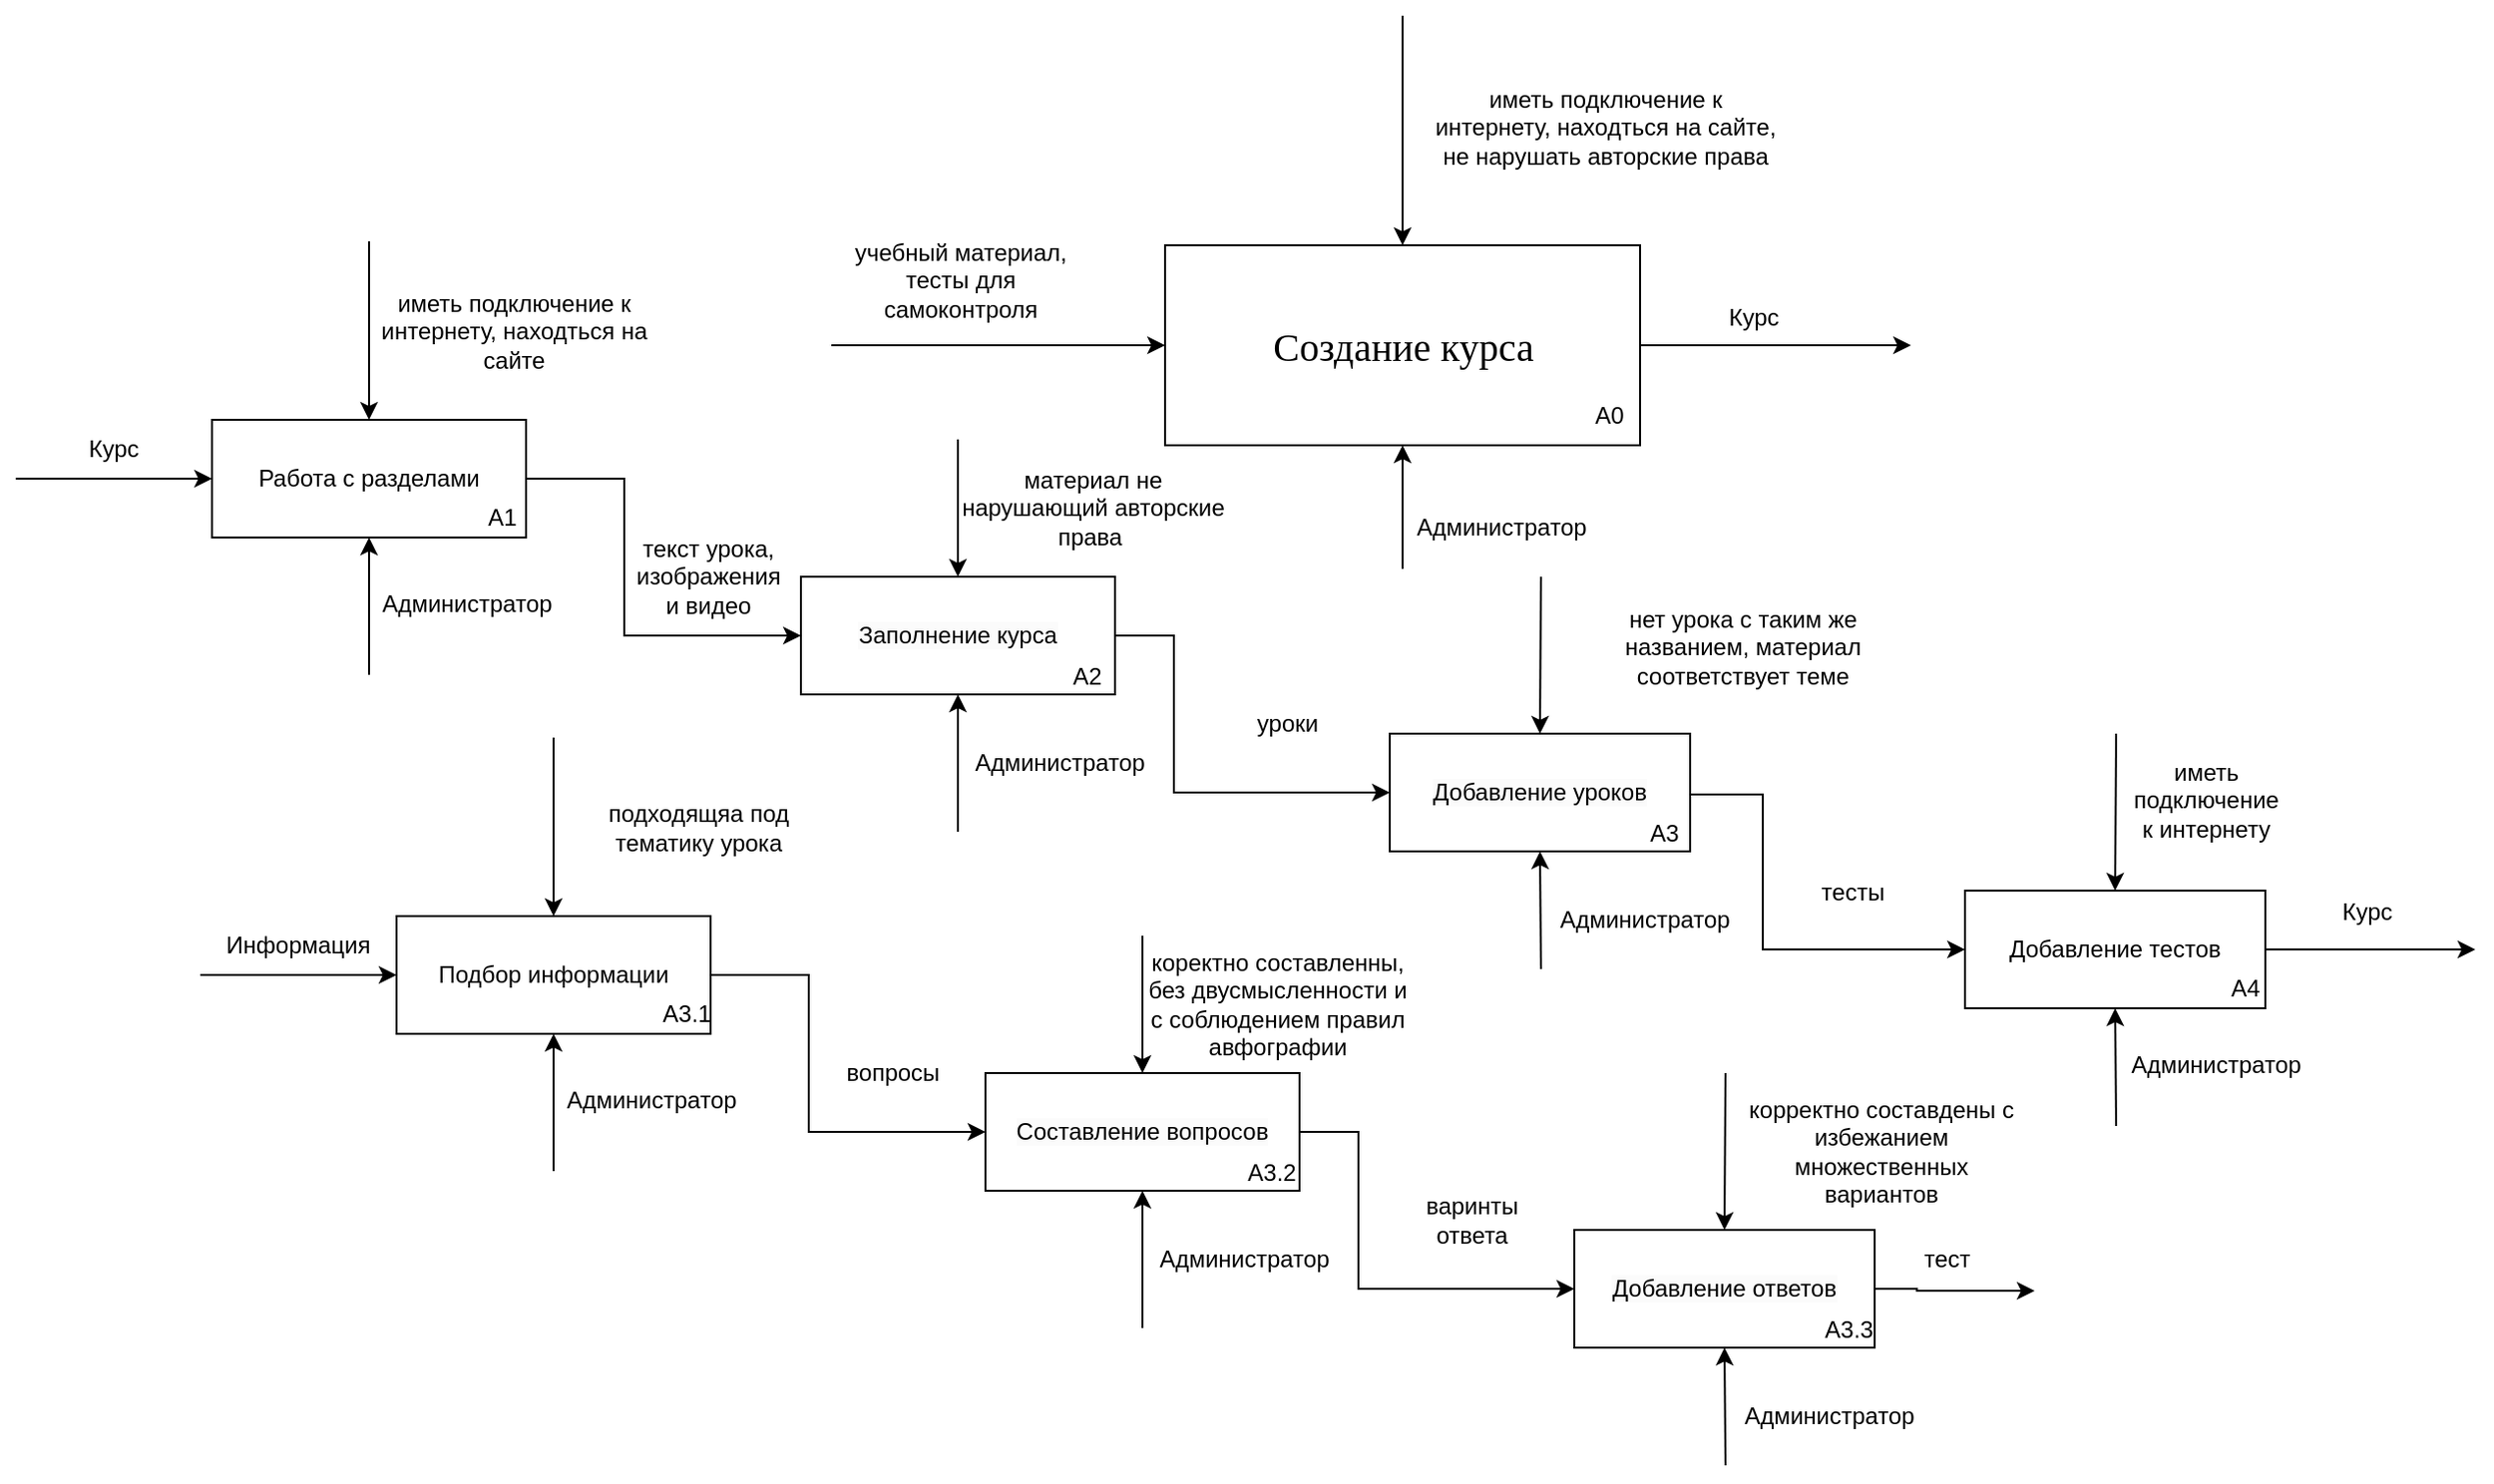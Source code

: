 <mxfile version="25.0.1">
  <diagram name="Страница — 1" id="7LHV4ycNqsQ8m1l04sAO">
    <mxGraphModel dx="2072" dy="1228" grid="0" gridSize="10" guides="1" tooltips="1" connect="1" arrows="1" fold="1" page="1" pageScale="1" pageWidth="2339" pageHeight="3300" math="0" shadow="0">
      <root>
        <mxCell id="0" />
        <mxCell id="1" parent="0" />
        <mxCell id="wrjr4zWvlbEoYJj3tI5p-1" value="&lt;font face=&quot;Times New Roman&quot;&gt;&lt;span style=&quot;font-size: 20px;&quot;&gt;Создание курса&lt;/span&gt;&lt;/font&gt;" style="rounded=0;whiteSpace=wrap;html=1;" parent="1" vertex="1">
          <mxGeometry x="881.5" y="538" width="242" height="102" as="geometry" />
        </mxCell>
        <mxCell id="wrjr4zWvlbEoYJj3tI5p-2" value="А0" style="text;html=1;strokeColor=none;fillColor=none;align=center;verticalAlign=middle;whiteSpace=wrap;rounded=0;" parent="1" vertex="1">
          <mxGeometry x="1077.5" y="610" width="60" height="30" as="geometry" />
        </mxCell>
        <mxCell id="wrjr4zWvlbEoYJj3tI5p-3" value="" style="endArrow=classic;html=1;rounded=0;entryX=0;entryY=0.5;entryDx=0;entryDy=0;" parent="1" target="wrjr4zWvlbEoYJj3tI5p-1" edge="1">
          <mxGeometry width="50" height="50" relative="1" as="geometry">
            <mxPoint x="711.5" y="589" as="sourcePoint" />
            <mxPoint x="1004.5" y="714" as="targetPoint" />
          </mxGeometry>
        </mxCell>
        <mxCell id="wrjr4zWvlbEoYJj3tI5p-4" value="учебный материал, тесты для самоконтроля" style="text;html=1;strokeColor=none;fillColor=none;align=center;verticalAlign=middle;whiteSpace=wrap;rounded=0;" parent="1" vertex="1">
          <mxGeometry x="721.5" y="530" width="111" height="51" as="geometry" />
        </mxCell>
        <mxCell id="wrjr4zWvlbEoYJj3tI5p-5" value="" style="endArrow=classic;html=1;rounded=0;entryX=0.5;entryY=0;entryDx=0;entryDy=0;" parent="1" target="wrjr4zWvlbEoYJj3tI5p-1" edge="1">
          <mxGeometry width="50" height="50" relative="1" as="geometry">
            <mxPoint x="1002.5" y="421" as="sourcePoint" />
            <mxPoint x="1004.5" y="714" as="targetPoint" />
          </mxGeometry>
        </mxCell>
        <mxCell id="wrjr4zWvlbEoYJj3tI5p-6" value="иметь подключение к интернету, находться на сайте, не нарушать авторские права" style="text;html=1;strokeColor=none;fillColor=none;align=center;verticalAlign=middle;whiteSpace=wrap;rounded=0;" parent="1" vertex="1">
          <mxGeometry x="1015.5" y="450" width="180" height="55" as="geometry" />
        </mxCell>
        <mxCell id="wrjr4zWvlbEoYJj3tI5p-7" value="" style="endArrow=classic;html=1;rounded=0;entryX=0.5;entryY=1;entryDx=0;entryDy=0;" parent="1" target="wrjr4zWvlbEoYJj3tI5p-1" edge="1">
          <mxGeometry width="50" height="50" relative="1" as="geometry">
            <mxPoint x="1002.5" y="703" as="sourcePoint" />
            <mxPoint x="1011.5" y="721" as="targetPoint" />
          </mxGeometry>
        </mxCell>
        <mxCell id="wrjr4zWvlbEoYJj3tI5p-8" value="Администратор" style="text;html=1;strokeColor=none;fillColor=none;align=center;verticalAlign=middle;whiteSpace=wrap;rounded=0;" parent="1" vertex="1">
          <mxGeometry x="1015.5" y="663" width="74" height="37" as="geometry" />
        </mxCell>
        <mxCell id="wrjr4zWvlbEoYJj3tI5p-9" value="Курс" style="text;html=1;strokeColor=none;fillColor=none;align=center;verticalAlign=middle;whiteSpace=wrap;rounded=0;" parent="1" vertex="1">
          <mxGeometry x="1131.5" y="560" width="99" height="30" as="geometry" />
        </mxCell>
        <mxCell id="wrjr4zWvlbEoYJj3tI5p-11" value="" style="endArrow=classic;html=1;rounded=0;exitX=1;exitY=0.5;exitDx=0;exitDy=0;" parent="1" source="wrjr4zWvlbEoYJj3tI5p-1" edge="1">
          <mxGeometry width="50" height="50" relative="1" as="geometry">
            <mxPoint x="1154.5" y="588.5" as="sourcePoint" />
            <mxPoint x="1261.5" y="589" as="targetPoint" />
          </mxGeometry>
        </mxCell>
        <mxCell id="wrjr4zWvlbEoYJj3tI5p-13" style="edgeStyle=orthogonalEdgeStyle;rounded=0;orthogonalLoop=1;jettySize=auto;html=1;exitX=1;exitY=0.5;exitDx=0;exitDy=0;" parent="1" source="wrjr4zWvlbEoYJj3tI5p-14" target="wrjr4zWvlbEoYJj3tI5p-20" edge="1">
          <mxGeometry relative="1" as="geometry">
            <mxPoint x="646" y="657" as="targetPoint" />
            <Array as="points">
              <mxPoint x="606" y="657" />
              <mxPoint x="606" y="737" />
            </Array>
          </mxGeometry>
        </mxCell>
        <mxCell id="wrjr4zWvlbEoYJj3tI5p-14" value="Работа с разделами" style="rounded=0;whiteSpace=wrap;html=1;" parent="1" vertex="1">
          <mxGeometry x="396" y="627" width="160" height="60" as="geometry" />
        </mxCell>
        <mxCell id="wrjr4zWvlbEoYJj3tI5p-15" value="" style="endArrow=classic;html=1;rounded=0;entryX=0.5;entryY=1;entryDx=0;entryDy=0;" parent="1" target="wrjr4zWvlbEoYJj3tI5p-14" edge="1">
          <mxGeometry width="50" height="50" relative="1" as="geometry">
            <mxPoint x="476" y="757" as="sourcePoint" />
            <mxPoint x="606" y="867" as="targetPoint" />
          </mxGeometry>
        </mxCell>
        <mxCell id="wrjr4zWvlbEoYJj3tI5p-16" value="" style="endArrow=classic;html=1;rounded=0;entryX=0;entryY=0.5;entryDx=0;entryDy=0;" parent="1" target="wrjr4zWvlbEoYJj3tI5p-14" edge="1">
          <mxGeometry width="50" height="50" relative="1" as="geometry">
            <mxPoint x="296" y="657" as="sourcePoint" />
            <mxPoint x="606" y="867" as="targetPoint" />
          </mxGeometry>
        </mxCell>
        <mxCell id="wrjr4zWvlbEoYJj3tI5p-17" value="" style="endArrow=classic;html=1;rounded=0;entryX=0.5;entryY=0;entryDx=0;entryDy=0;" parent="1" target="wrjr4zWvlbEoYJj3tI5p-14" edge="1">
          <mxGeometry width="50" height="50" relative="1" as="geometry">
            <mxPoint x="476" y="536" as="sourcePoint" />
            <mxPoint x="496" y="867" as="targetPoint" />
          </mxGeometry>
        </mxCell>
        <mxCell id="wrjr4zWvlbEoYJj3tI5p-18" value="Курс" style="text;html=1;strokeColor=none;fillColor=none;align=center;verticalAlign=middle;whiteSpace=wrap;rounded=0;" parent="1" vertex="1">
          <mxGeometry x="316" y="627" width="60" height="30" as="geometry" />
        </mxCell>
        <mxCell id="wrjr4zWvlbEoYJj3tI5p-19" style="edgeStyle=orthogonalEdgeStyle;rounded=0;orthogonalLoop=1;jettySize=auto;html=1;exitX=1;exitY=0.5;exitDx=0;exitDy=0;entryX=0;entryY=0.5;entryDx=0;entryDy=0;" parent="1" source="wrjr4zWvlbEoYJj3tI5p-20" target="wrjr4zWvlbEoYJj3tI5p-25" edge="1">
          <mxGeometry relative="1" as="geometry">
            <mxPoint x="966" y="737" as="targetPoint" />
            <Array as="points">
              <mxPoint x="886" y="737" />
              <mxPoint x="886" y="817" />
            </Array>
          </mxGeometry>
        </mxCell>
        <mxCell id="wrjr4zWvlbEoYJj3tI5p-20" value="&lt;span style=&quot;background-color: rgb(251, 251, 251);&quot;&gt;Заполнение курса&lt;/span&gt;" style="rounded=0;whiteSpace=wrap;html=1;" parent="1" vertex="1">
          <mxGeometry x="696" y="707" width="160" height="60" as="geometry" />
        </mxCell>
        <mxCell id="wrjr4zWvlbEoYJj3tI5p-21" value="" style="endArrow=classic;html=1;rounded=0;entryX=0.5;entryY=1;entryDx=0;entryDy=0;" parent="1" target="wrjr4zWvlbEoYJj3tI5p-20" edge="1">
          <mxGeometry width="50" height="50" relative="1" as="geometry">
            <mxPoint x="776" y="837" as="sourcePoint" />
            <mxPoint x="736" y="847" as="targetPoint" />
          </mxGeometry>
        </mxCell>
        <mxCell id="wrjr4zWvlbEoYJj3tI5p-22" value="" style="endArrow=classic;html=1;rounded=0;entryX=0.5;entryY=0;entryDx=0;entryDy=0;" parent="1" target="wrjr4zWvlbEoYJj3tI5p-20" edge="1">
          <mxGeometry width="50" height="50" relative="1" as="geometry">
            <mxPoint x="776" y="637" as="sourcePoint" />
            <mxPoint x="676" y="867" as="targetPoint" />
          </mxGeometry>
        </mxCell>
        <mxCell id="wrjr4zWvlbEoYJj3tI5p-23" value="иметь подключение к интернету, находться на сайте" style="text;html=1;strokeColor=none;fillColor=none;align=center;verticalAlign=middle;whiteSpace=wrap;rounded=0;" parent="1" vertex="1">
          <mxGeometry x="481" y="567" width="138" height="30" as="geometry" />
        </mxCell>
        <mxCell id="wrjr4zWvlbEoYJj3tI5p-24" value="Администратор" style="text;html=1;strokeColor=none;fillColor=none;align=center;verticalAlign=middle;whiteSpace=wrap;rounded=0;" parent="1" vertex="1">
          <mxGeometry x="798" y="787" width="60" height="30" as="geometry" />
        </mxCell>
        <mxCell id="wrjr4zWvlbEoYJj3tI5p-25" value="&lt;span style=&quot;background-color: rgb(251, 251, 251);&quot;&gt;Добавление уроков&lt;/span&gt;" style="rounded=0;whiteSpace=wrap;html=1;" parent="1" vertex="1">
          <mxGeometry x="996" y="787" width="153" height="60" as="geometry" />
        </mxCell>
        <mxCell id="wrjr4zWvlbEoYJj3tI5p-26" value="" style="endArrow=classic;html=1;rounded=0;entryX=0.5;entryY=1;entryDx=0;entryDy=0;" parent="1" target="wrjr4zWvlbEoYJj3tI5p-25" edge="1">
          <mxGeometry width="50" height="50" relative="1" as="geometry">
            <mxPoint x="1073" y="907" as="sourcePoint" />
            <mxPoint x="996" y="907" as="targetPoint" />
          </mxGeometry>
        </mxCell>
        <mxCell id="wrjr4zWvlbEoYJj3tI5p-27" value="" style="endArrow=classic;html=1;rounded=0;entryX=0.5;entryY=0;entryDx=0;entryDy=0;" parent="1" target="wrjr4zWvlbEoYJj3tI5p-25" edge="1">
          <mxGeometry width="50" height="50" relative="1" as="geometry">
            <mxPoint x="1073" y="707" as="sourcePoint" />
            <mxPoint x="996" y="907" as="targetPoint" />
          </mxGeometry>
        </mxCell>
        <mxCell id="wrjr4zWvlbEoYJj3tI5p-28" value="иметь подключение к интернету" style="text;html=1;strokeColor=none;fillColor=none;align=center;verticalAlign=middle;whiteSpace=wrap;rounded=0;" parent="1" vertex="1">
          <mxGeometry x="1382" y="806" width="60" height="30" as="geometry" />
        </mxCell>
        <mxCell id="wrjr4zWvlbEoYJj3tI5p-29" value="А1" style="text;html=1;strokeColor=none;fillColor=none;align=center;verticalAlign=middle;whiteSpace=wrap;rounded=0;" parent="1" vertex="1">
          <mxGeometry x="514" y="662" width="60" height="30" as="geometry" />
        </mxCell>
        <mxCell id="wrjr4zWvlbEoYJj3tI5p-30" value="А2" style="text;html=1;strokeColor=none;fillColor=none;align=center;verticalAlign=middle;whiteSpace=wrap;rounded=0;" parent="1" vertex="1">
          <mxGeometry x="812" y="743" width="60" height="30" as="geometry" />
        </mxCell>
        <mxCell id="wrjr4zWvlbEoYJj3tI5p-31" value="А3" style="text;html=1;strokeColor=none;fillColor=none;align=center;verticalAlign=middle;whiteSpace=wrap;rounded=0;" parent="1" vertex="1">
          <mxGeometry x="1106" y="823" width="60" height="30" as="geometry" />
        </mxCell>
        <mxCell id="wrjr4zWvlbEoYJj3tI5p-32" value="Администратор" style="text;html=1;strokeColor=none;fillColor=none;align=center;verticalAlign=middle;whiteSpace=wrap;rounded=0;" parent="1" vertex="1">
          <mxGeometry x="1096" y="867" width="60" height="30" as="geometry" />
        </mxCell>
        <mxCell id="wrjr4zWvlbEoYJj3tI5p-33" value="Администратор" style="text;html=1;strokeColor=none;fillColor=none;align=center;verticalAlign=middle;whiteSpace=wrap;rounded=0;" parent="1" vertex="1">
          <mxGeometry x="486" y="699" width="80" height="44" as="geometry" />
        </mxCell>
        <mxCell id="wrjr4zWvlbEoYJj3tI5p-34" style="edgeStyle=orthogonalEdgeStyle;rounded=0;orthogonalLoop=1;jettySize=auto;html=1;exitX=1;exitY=0.5;exitDx=0;exitDy=0;entryX=0;entryY=0.5;entryDx=0;entryDy=0;" parent="1" target="wrjr4zWvlbEoYJj3tI5p-36" edge="1">
          <mxGeometry relative="1" as="geometry">
            <mxPoint x="1259" y="817" as="targetPoint" />
            <mxPoint x="1149" y="817" as="sourcePoint" />
            <Array as="points">
              <mxPoint x="1186" y="818" />
              <mxPoint x="1186" y="897" />
            </Array>
          </mxGeometry>
        </mxCell>
        <mxCell id="wrjr4zWvlbEoYJj3tI5p-35" style="edgeStyle=orthogonalEdgeStyle;rounded=0;orthogonalLoop=1;jettySize=auto;html=1;exitX=1;exitY=0.5;exitDx=0;exitDy=0;" parent="1" source="wrjr4zWvlbEoYJj3tI5p-36" edge="1">
          <mxGeometry relative="1" as="geometry">
            <mxPoint x="1549" y="897" as="targetPoint" />
          </mxGeometry>
        </mxCell>
        <mxCell id="wrjr4zWvlbEoYJj3tI5p-36" value="Добавление тестов" style="rounded=0;whiteSpace=wrap;html=1;" parent="1" vertex="1">
          <mxGeometry x="1289" y="867" width="153" height="60" as="geometry" />
        </mxCell>
        <mxCell id="wrjr4zWvlbEoYJj3tI5p-37" value="" style="endArrow=classic;html=1;rounded=0;entryX=0.5;entryY=1;entryDx=0;entryDy=0;" parent="1" target="wrjr4zWvlbEoYJj3tI5p-36" edge="1">
          <mxGeometry width="50" height="50" relative="1" as="geometry">
            <mxPoint x="1366" y="987" as="sourcePoint" />
            <mxPoint x="1289" y="987" as="targetPoint" />
          </mxGeometry>
        </mxCell>
        <mxCell id="wrjr4zWvlbEoYJj3tI5p-38" value="" style="endArrow=classic;html=1;rounded=0;entryX=0.5;entryY=0;entryDx=0;entryDy=0;" parent="1" target="wrjr4zWvlbEoYJj3tI5p-36" edge="1">
          <mxGeometry width="50" height="50" relative="1" as="geometry">
            <mxPoint x="1366" y="787" as="sourcePoint" />
            <mxPoint x="1289" y="987" as="targetPoint" />
          </mxGeometry>
        </mxCell>
        <mxCell id="wrjr4zWvlbEoYJj3tI5p-39" value="нет урока с таким же названием, материал соответствует теме" style="text;html=1;strokeColor=none;fillColor=none;align=center;verticalAlign=middle;whiteSpace=wrap;rounded=0;" parent="1" vertex="1">
          <mxGeometry x="1086" y="722" width="180" height="42" as="geometry" />
        </mxCell>
        <mxCell id="wrjr4zWvlbEoYJj3tI5p-40" value="Курс" style="text;html=1;strokeColor=none;fillColor=none;align=center;verticalAlign=middle;whiteSpace=wrap;rounded=0;" parent="1" vertex="1">
          <mxGeometry x="1447" y="863" width="94" height="30" as="geometry" />
        </mxCell>
        <mxCell id="wrjr4zWvlbEoYJj3tI5p-41" value="А4" style="text;html=1;strokeColor=none;fillColor=none;align=center;verticalAlign=middle;whiteSpace=wrap;rounded=0;" parent="1" vertex="1">
          <mxGeometry x="1402" y="902" width="60" height="30" as="geometry" />
        </mxCell>
        <mxCell id="wrjr4zWvlbEoYJj3tI5p-42" value="Администратор" style="text;html=1;strokeColor=none;fillColor=none;align=center;verticalAlign=middle;whiteSpace=wrap;rounded=0;" parent="1" vertex="1">
          <mxGeometry x="1387" y="941" width="60" height="30" as="geometry" />
        </mxCell>
        <mxCell id="wrjr4zWvlbEoYJj3tI5p-43" value="материал не нарушающий авторские права&amp;nbsp;" style="text;html=1;strokeColor=none;fillColor=none;align=center;verticalAlign=middle;whiteSpace=wrap;rounded=0;" parent="1" vertex="1">
          <mxGeometry x="776" y="657" width="138" height="30" as="geometry" />
        </mxCell>
        <mxCell id="wrjr4zWvlbEoYJj3tI5p-44" value="текст урока, изображения и видео" style="text;html=1;strokeColor=none;fillColor=none;align=center;verticalAlign=middle;whiteSpace=wrap;rounded=0;" parent="1" vertex="1">
          <mxGeometry x="619" y="692" width="60" height="30" as="geometry" />
        </mxCell>
        <mxCell id="wrjr4zWvlbEoYJj3tI5p-46" value="уроки" style="text;html=1;strokeColor=none;fillColor=none;align=center;verticalAlign=middle;whiteSpace=wrap;rounded=0;" parent="1" vertex="1">
          <mxGeometry x="914" y="767" width="60" height="30" as="geometry" />
        </mxCell>
        <mxCell id="wrjr4zWvlbEoYJj3tI5p-47" style="edgeStyle=orthogonalEdgeStyle;rounded=0;orthogonalLoop=1;jettySize=auto;html=1;exitX=1;exitY=0.5;exitDx=0;exitDy=0;" parent="1" source="wrjr4zWvlbEoYJj3tI5p-48" target="wrjr4zWvlbEoYJj3tI5p-54" edge="1">
          <mxGeometry relative="1" as="geometry">
            <mxPoint x="740" y="910" as="targetPoint" />
            <Array as="points">
              <mxPoint x="700" y="910" />
              <mxPoint x="700" y="990" />
            </Array>
          </mxGeometry>
        </mxCell>
        <mxCell id="wrjr4zWvlbEoYJj3tI5p-48" value="Подбор информации" style="rounded=0;whiteSpace=wrap;html=1;" parent="1" vertex="1">
          <mxGeometry x="490" y="880" width="160" height="60" as="geometry" />
        </mxCell>
        <mxCell id="wrjr4zWvlbEoYJj3tI5p-49" value="" style="endArrow=classic;html=1;rounded=0;entryX=0.5;entryY=1;entryDx=0;entryDy=0;" parent="1" target="wrjr4zWvlbEoYJj3tI5p-48" edge="1">
          <mxGeometry width="50" height="50" relative="1" as="geometry">
            <mxPoint x="570" y="1010" as="sourcePoint" />
            <mxPoint x="700" y="1120" as="targetPoint" />
          </mxGeometry>
        </mxCell>
        <mxCell id="wrjr4zWvlbEoYJj3tI5p-50" value="" style="endArrow=classic;html=1;rounded=0;entryX=0;entryY=0.5;entryDx=0;entryDy=0;" parent="1" target="wrjr4zWvlbEoYJj3tI5p-48" edge="1">
          <mxGeometry width="50" height="50" relative="1" as="geometry">
            <mxPoint x="390" y="910" as="sourcePoint" />
            <mxPoint x="700" y="1120" as="targetPoint" />
          </mxGeometry>
        </mxCell>
        <mxCell id="wrjr4zWvlbEoYJj3tI5p-51" value="" style="endArrow=classic;html=1;rounded=0;entryX=0.5;entryY=0;entryDx=0;entryDy=0;" parent="1" target="wrjr4zWvlbEoYJj3tI5p-48" edge="1">
          <mxGeometry width="50" height="50" relative="1" as="geometry">
            <mxPoint x="570" y="789" as="sourcePoint" />
            <mxPoint x="590" y="1120" as="targetPoint" />
          </mxGeometry>
        </mxCell>
        <mxCell id="wrjr4zWvlbEoYJj3tI5p-52" value="Информация" style="text;html=1;strokeColor=none;fillColor=none;align=center;verticalAlign=middle;whiteSpace=wrap;rounded=0;" parent="1" vertex="1">
          <mxGeometry x="410" y="880" width="60" height="30" as="geometry" />
        </mxCell>
        <mxCell id="wrjr4zWvlbEoYJj3tI5p-53" style="edgeStyle=orthogonalEdgeStyle;rounded=0;orthogonalLoop=1;jettySize=auto;html=1;exitX=1;exitY=0.5;exitDx=0;exitDy=0;entryX=0;entryY=0.5;entryDx=0;entryDy=0;" parent="1" source="wrjr4zWvlbEoYJj3tI5p-54" target="wrjr4zWvlbEoYJj3tI5p-59" edge="1">
          <mxGeometry relative="1" as="geometry">
            <mxPoint x="1060" y="990" as="targetPoint" />
            <Array as="points">
              <mxPoint x="980" y="990" />
              <mxPoint x="980" y="1070" />
            </Array>
          </mxGeometry>
        </mxCell>
        <mxCell id="wrjr4zWvlbEoYJj3tI5p-54" value="&lt;span style=&quot;background-color: rgb(251, 251, 251);&quot;&gt;Составление вопросов&lt;/span&gt;" style="rounded=0;whiteSpace=wrap;html=1;" parent="1" vertex="1">
          <mxGeometry x="790" y="960" width="160" height="60" as="geometry" />
        </mxCell>
        <mxCell id="wrjr4zWvlbEoYJj3tI5p-55" value="" style="endArrow=classic;html=1;rounded=0;entryX=0.5;entryY=1;entryDx=0;entryDy=0;" parent="1" target="wrjr4zWvlbEoYJj3tI5p-54" edge="1">
          <mxGeometry width="50" height="50" relative="1" as="geometry">
            <mxPoint x="870" y="1090" as="sourcePoint" />
            <mxPoint x="830" y="1100" as="targetPoint" />
          </mxGeometry>
        </mxCell>
        <mxCell id="wrjr4zWvlbEoYJj3tI5p-56" value="" style="endArrow=classic;html=1;rounded=0;entryX=0.5;entryY=0;entryDx=0;entryDy=0;" parent="1" target="wrjr4zWvlbEoYJj3tI5p-54" edge="1">
          <mxGeometry width="50" height="50" relative="1" as="geometry">
            <mxPoint x="870" y="890" as="sourcePoint" />
            <mxPoint x="770" y="1120" as="targetPoint" />
          </mxGeometry>
        </mxCell>
        <mxCell id="wrjr4zWvlbEoYJj3tI5p-57" value="подходящяа под тематику урока" style="text;html=1;strokeColor=none;fillColor=none;align=center;verticalAlign=middle;whiteSpace=wrap;rounded=0;" parent="1" vertex="1">
          <mxGeometry x="575" y="820" width="138" height="30" as="geometry" />
        </mxCell>
        <mxCell id="wrjr4zWvlbEoYJj3tI5p-58" value="Администратор" style="text;html=1;strokeColor=none;fillColor=none;align=center;verticalAlign=middle;whiteSpace=wrap;rounded=0;" parent="1" vertex="1">
          <mxGeometry x="892" y="1040" width="60" height="30" as="geometry" />
        </mxCell>
        <mxCell id="wrjr4zWvlbEoYJj3tI5p-59" value="&lt;span style=&quot;background-color: rgb(251, 251, 251);&quot;&gt;Добавление ответов&lt;/span&gt;" style="rounded=0;whiteSpace=wrap;html=1;" parent="1" vertex="1">
          <mxGeometry x="1090" y="1040" width="153" height="60" as="geometry" />
        </mxCell>
        <mxCell id="wrjr4zWvlbEoYJj3tI5p-60" value="" style="endArrow=classic;html=1;rounded=0;entryX=0.5;entryY=1;entryDx=0;entryDy=0;" parent="1" target="wrjr4zWvlbEoYJj3tI5p-59" edge="1">
          <mxGeometry width="50" height="50" relative="1" as="geometry">
            <mxPoint x="1167" y="1160" as="sourcePoint" />
            <mxPoint x="1090" y="1160" as="targetPoint" />
          </mxGeometry>
        </mxCell>
        <mxCell id="wrjr4zWvlbEoYJj3tI5p-61" value="" style="endArrow=classic;html=1;rounded=0;entryX=0.5;entryY=0;entryDx=0;entryDy=0;" parent="1" target="wrjr4zWvlbEoYJj3tI5p-59" edge="1">
          <mxGeometry width="50" height="50" relative="1" as="geometry">
            <mxPoint x="1167" y="960" as="sourcePoint" />
            <mxPoint x="1090" y="1160" as="targetPoint" />
          </mxGeometry>
        </mxCell>
        <mxCell id="wrjr4zWvlbEoYJj3tI5p-62" value="корректно составдены с избежанием множественных вариантов" style="text;html=1;strokeColor=none;fillColor=none;align=center;verticalAlign=middle;whiteSpace=wrap;rounded=0;" parent="1" vertex="1">
          <mxGeometry x="1174.5" y="974" width="143" height="52" as="geometry" />
        </mxCell>
        <mxCell id="wrjr4zWvlbEoYJj3tI5p-63" value="А3.1" style="text;html=1;strokeColor=none;fillColor=none;align=center;verticalAlign=middle;whiteSpace=wrap;rounded=0;" parent="1" vertex="1">
          <mxGeometry x="608" y="915" width="60" height="30" as="geometry" />
        </mxCell>
        <mxCell id="wrjr4zWvlbEoYJj3tI5p-64" value="А3.2" style="text;html=1;strokeColor=none;fillColor=none;align=center;verticalAlign=middle;whiteSpace=wrap;rounded=0;" parent="1" vertex="1">
          <mxGeometry x="906" y="996" width="60" height="30" as="geometry" />
        </mxCell>
        <mxCell id="wrjr4zWvlbEoYJj3tI5p-65" value="А3.3" style="text;html=1;strokeColor=none;fillColor=none;align=center;verticalAlign=middle;whiteSpace=wrap;rounded=0;" parent="1" vertex="1">
          <mxGeometry x="1200" y="1076" width="60" height="30" as="geometry" />
        </mxCell>
        <mxCell id="wrjr4zWvlbEoYJj3tI5p-66" value="Администратор" style="text;html=1;strokeColor=none;fillColor=none;align=center;verticalAlign=middle;whiteSpace=wrap;rounded=0;" parent="1" vertex="1">
          <mxGeometry x="1190" y="1120" width="60" height="30" as="geometry" />
        </mxCell>
        <mxCell id="wrjr4zWvlbEoYJj3tI5p-67" value="Администратор" style="text;html=1;strokeColor=none;fillColor=none;align=center;verticalAlign=middle;whiteSpace=wrap;rounded=0;" parent="1" vertex="1">
          <mxGeometry x="580" y="952" width="80" height="44" as="geometry" />
        </mxCell>
        <mxCell id="wrjr4zWvlbEoYJj3tI5p-68" style="edgeStyle=orthogonalEdgeStyle;rounded=0;orthogonalLoop=1;jettySize=auto;html=1;exitX=1;exitY=0.5;exitDx=0;exitDy=0;" parent="1" edge="1">
          <mxGeometry relative="1" as="geometry">
            <mxPoint x="1324.5" y="1071" as="targetPoint" />
            <mxPoint x="1243" y="1070" as="sourcePoint" />
            <Array as="points">
              <mxPoint x="1264.5" y="1070" />
              <mxPoint x="1344.5" y="1071" />
            </Array>
          </mxGeometry>
        </mxCell>
        <mxCell id="wrjr4zWvlbEoYJj3tI5p-69" value="коректно составленны, без двусмысленности и с соблюдением правил авфографии" style="text;html=1;strokeColor=none;fillColor=none;align=center;verticalAlign=middle;whiteSpace=wrap;rounded=0;" parent="1" vertex="1">
          <mxGeometry x="870" y="910" width="138" height="30" as="geometry" />
        </mxCell>
        <mxCell id="wrjr4zWvlbEoYJj3tI5p-70" value="вопросы" style="text;html=1;strokeColor=none;fillColor=none;align=center;verticalAlign=middle;whiteSpace=wrap;rounded=0;" parent="1" vertex="1">
          <mxGeometry x="713" y="945" width="60" height="30" as="geometry" />
        </mxCell>
        <mxCell id="wrjr4zWvlbEoYJj3tI5p-71" value="тест" style="text;html=1;strokeColor=none;fillColor=none;align=center;verticalAlign=middle;whiteSpace=wrap;rounded=0;" parent="1" vertex="1">
          <mxGeometry x="1250" y="1040" width="60" height="30" as="geometry" />
        </mxCell>
        <mxCell id="wrjr4zWvlbEoYJj3tI5p-72" value="варинты ответа" style="text;html=1;strokeColor=none;fillColor=none;align=center;verticalAlign=middle;whiteSpace=wrap;rounded=0;" parent="1" vertex="1">
          <mxGeometry x="1008" y="1020" width="60" height="30" as="geometry" />
        </mxCell>
        <mxCell id="wrjr4zWvlbEoYJj3tI5p-73" value="тесты" style="text;html=1;strokeColor=none;fillColor=none;align=center;verticalAlign=middle;whiteSpace=wrap;rounded=0;" parent="1" vertex="1">
          <mxGeometry x="1201.5" y="853" width="60" height="30" as="geometry" />
        </mxCell>
      </root>
    </mxGraphModel>
  </diagram>
</mxfile>
